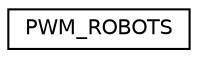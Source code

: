 digraph "Graphical Class Hierarchy"
{
  edge [fontname="Helvetica",fontsize="10",labelfontname="Helvetica",labelfontsize="10"];
  node [fontname="Helvetica",fontsize="10",shape=record];
  rankdir="LR";
  Node0 [label="PWM_ROBOTS",height=0.2,width=0.4,color="black", fillcolor="white", style="filled",URL="$structPWM__ROBOTS.html"];
}
